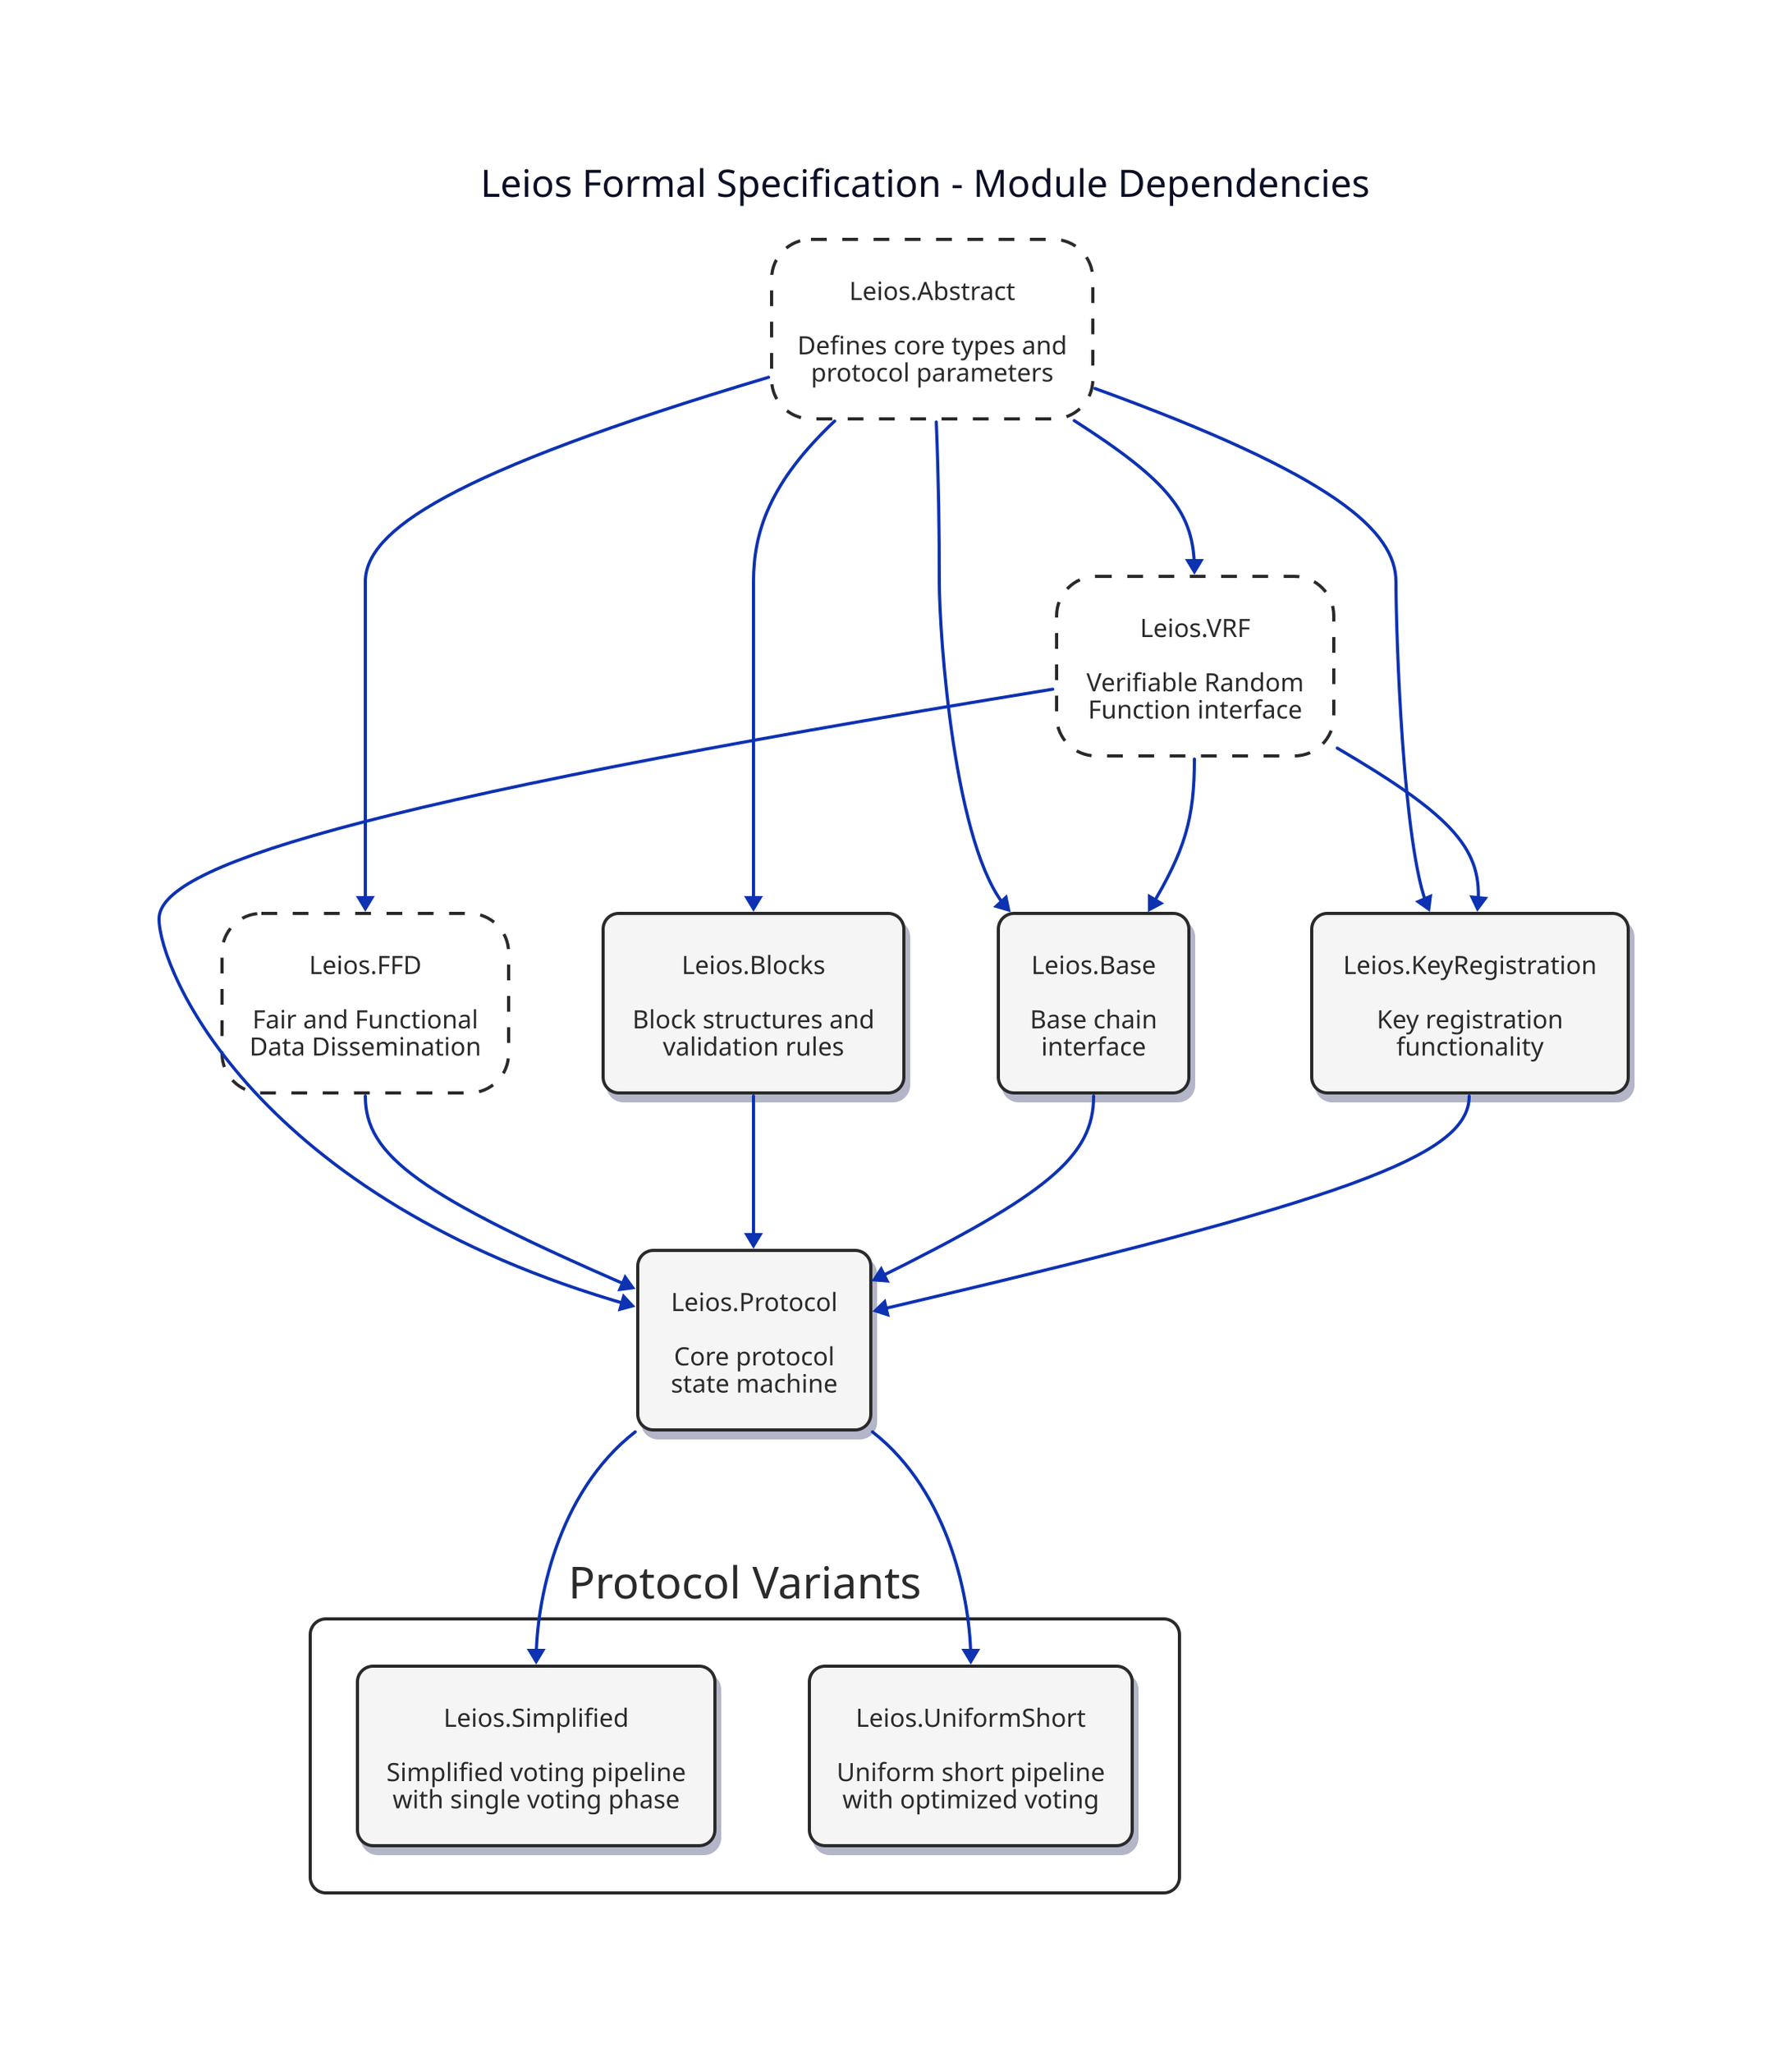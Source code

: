 title: {
  label: "Leios Formal Specification - Module Dependencies"
  near: top-center
  shape: text
  style.font-size: 24
  style.bold: true
}

# Styles
classes: {
  module: {
    style: {
      stroke: "#2a2a2a"
      fill: "#f5f5f5"
      font-color: "#2a2a2a"
      border-radius: 10
      shadow: true
    }
  }
  core: {
    style: {
      stroke: "#2a2a2a"
      fill: "#ffffff"
      font-color: "#2a2a2a"
      border-radius: 10
      stroke-width: 2
    }
  }
  abstract: {
    style: {
      stroke: "#2a2a2a"
      fill: "#ffffff"
      font-color: "#2a2a2a"
      border-radius: 25
      stroke-dash: 5
    }
  }
}

# Core Abstract Modules
Abstract: {
  class: abstract
  label: "Leios.Abstract\n\nDefines core types and\nprotocol parameters"
}

VRF: {
  class: abstract
  label: "Leios.VRF\n\nVerifiable Random\nFunction interface"
}

FFD: {
  class: abstract
  label: "Leios.FFD\n\nFair and Functional\nData Dissemination"
}

# Implementation Modules
Blocks: {
  class: module
  label: "Leios.Blocks\n\nBlock structures and\nvalidation rules"
}

Base: {
  class: module
  label: "Leios.Base\n\nBase chain\ninterface"
}

Protocol: {
  class: module
  label: "Leios.Protocol\n\nCore protocol\nstate machine"
}

KeyReg: {
  class: module
  label: "Leios.KeyRegistration\n\nKey registration\nfunctionality"
}

# Protocol Variants
variants: {
  class: core
  label: "Protocol Variants"

  Simplified: {
    class: module
    label: "Leios.Simplified\n\nSimplified voting pipeline\nwith single voting phase"
  }

  UniformShort: {
    class: module
    label: "Leios.UniformShort\n\nUniform short pipeline\nwith optimized voting"
  }
}

# Dependencies
Abstract -> VRF
Abstract -> FFD
Abstract -> Blocks
Abstract -> Base
Abstract -> KeyReg

VRF -> Base
VRF -> KeyReg
VRF -> Protocol

FFD -> Protocol
Blocks -> Protocol
Base -> Protocol
KeyReg -> Protocol

Protocol -> variants.Simplified
Protocol -> variants.UniformShort
